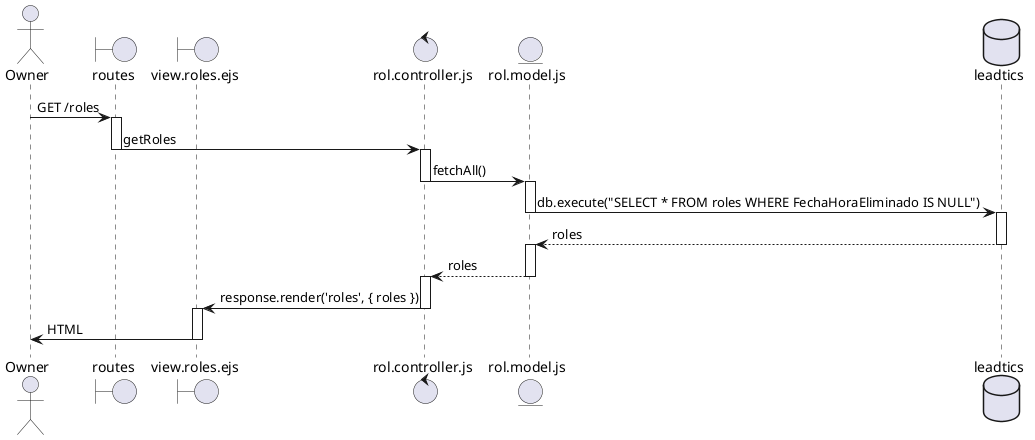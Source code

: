 @startuml

actor Owner
boundary routes
boundary view.roles.ejs
control rol.controller.js
entity rol.model.js
database leadtics

Owner -> routes : GET /roles
activate routes

routes -> rol.controller.js : getRoles
deactivate routes
activate rol.controller.js

rol.controller.js -> rol.model.js : fetchAll()
deactivate rol.controller.js
activate rol.model.js

rol.model.js -> leadtics : db.execute("SELECT * FROM roles WHERE FechaHoraEliminado IS NULL")
deactivate rol.model.js
activate leadtics

leadtics --> rol.model.js : roles
deactivate leadtics
activate rol.model.js

rol.model.js --> rol.controller.js : roles
deactivate rol.model.js
activate rol.controller.js

rol.controller.js -> view.roles.ejs : response.render('roles', { roles })
deactivate rol.controller.js
activate view.roles.ejs

view.roles.ejs -> Owner : HTML
deactivate view.roles.ejs

@enduml